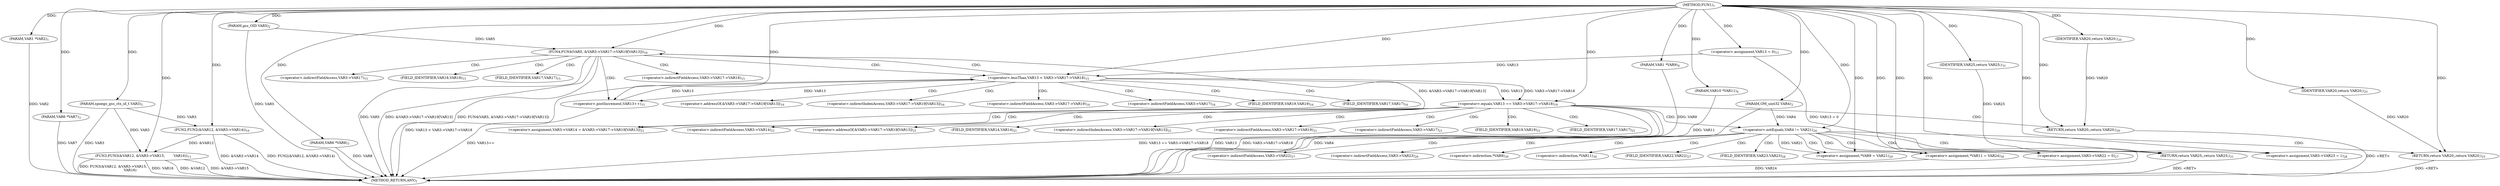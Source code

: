 digraph "FUN1" {  
"8" [label = <(METHOD,FUN1)<SUB>1</SUB>> ]
"113" [label = <(METHOD_RETURN,ANY)<SUB>1</SUB>> ]
"9" [label = <(PARAM,VAR1 *VAR2)<SUB>1</SUB>> ]
"10" [label = <(PARAM,spnego_gss_ctx_id_t VAR3)<SUB>1</SUB>> ]
"11" [label = <(PARAM,OM_uint32 VAR4)<SUB>2</SUB>> ]
"12" [label = <(PARAM,gss_OID VAR5)<SUB>2</SUB>> ]
"13" [label = <(PARAM,VAR6 *VAR7)<SUB>3</SUB>> ]
"14" [label = <(PARAM,VAR6 *VAR8)<SUB>3</SUB>> ]
"15" [label = <(PARAM,VAR1 *VAR9)<SUB>4</SUB>> ]
"16" [label = <(PARAM,VAR10 *VAR11)<SUB>4</SUB>> ]
"20" [label = <(FUN2,FUN2(&amp;VAR12, &amp;VAR3-&gt;VAR14))<SUB>10</SUB>> ]
"27" [label = <(FUN3,FUN3(&amp;VAR12, &amp;VAR3-&gt;VAR15,
 			       VAR16))<SUB>11</SUB>> ]
"74" [label = <(&lt;operator&gt;.assignment,VAR3-&gt;VAR14 = &amp;VAR3-&gt;VAR17-&gt;VAR19[VAR13])<SUB>21</SUB>> ]
"93" [label = <(&lt;operator&gt;.assignment,VAR3-&gt;VAR22 = 0)<SUB>27</SUB>> ]
"98" [label = <(&lt;operator&gt;.assignment,VAR3-&gt;VAR23 = 1)<SUB>28</SUB>> ]
"103" [label = <(&lt;operator&gt;.assignment,*VAR9 = VAR21)<SUB>29</SUB>> ]
"107" [label = <(&lt;operator&gt;.assignment,*VAR11 = VAR24)<SUB>30</SUB>> ]
"111" [label = <(RETURN,return VAR25;,return VAR25;)<SUB>31</SUB>> ]
"40" [label = <(&lt;operator&gt;.lessThan,VAR13 &lt; VAR3-&gt;VAR17-&gt;VAR18)<SUB>15</SUB>> ]
"47" [label = <(&lt;operator&gt;.postIncrement,VAR13++)<SUB>15</SUB>> ]
"64" [label = <(&lt;operator&gt;.equals,VAR13 == VAR3-&gt;VAR17-&gt;VAR18)<SUB>19</SUB>> ]
"87" [label = <(&lt;operator&gt;.notEquals,VAR4 != VAR21)<SUB>24</SUB>> ]
"112" [label = <(IDENTIFIER,VAR25,return VAR25;)<SUB>31</SUB>> ]
"37" [label = <(&lt;operator&gt;.assignment,VAR13 = 0)<SUB>15</SUB>> ]
"72" [label = <(RETURN,return VAR20;,return VAR20;)<SUB>20</SUB>> ]
"91" [label = <(RETURN,return VAR20;,return VAR20;)<SUB>25</SUB>> ]
"51" [label = <(FUN4,FUN4(VAR5, &amp;VAR3-&gt;VAR17-&gt;VAR19[VAR13]))<SUB>16</SUB>> ]
"73" [label = <(IDENTIFIER,VAR20,return VAR20;)<SUB>20</SUB>> ]
"92" [label = <(IDENTIFIER,VAR20,return VAR20;)<SUB>25</SUB>> ]
"75" [label = <(&lt;operator&gt;.indirectFieldAccess,VAR3-&gt;VAR14)<SUB>21</SUB>> ]
"78" [label = <(&lt;operator&gt;.addressOf,&amp;VAR3-&gt;VAR17-&gt;VAR19[VAR13])<SUB>21</SUB>> ]
"94" [label = <(&lt;operator&gt;.indirectFieldAccess,VAR3-&gt;VAR22)<SUB>27</SUB>> ]
"99" [label = <(&lt;operator&gt;.indirectFieldAccess,VAR3-&gt;VAR23)<SUB>28</SUB>> ]
"104" [label = <(&lt;operator&gt;.indirection,*VAR9)<SUB>29</SUB>> ]
"108" [label = <(&lt;operator&gt;.indirection,*VAR11)<SUB>30</SUB>> ]
"42" [label = <(&lt;operator&gt;.indirectFieldAccess,VAR3-&gt;VAR17-&gt;VAR18)<SUB>15</SUB>> ]
"77" [label = <(FIELD_IDENTIFIER,VAR14,VAR14)<SUB>21</SUB>> ]
"79" [label = <(&lt;operator&gt;.indirectIndexAccess,VAR3-&gt;VAR17-&gt;VAR19[VAR13])<SUB>21</SUB>> ]
"96" [label = <(FIELD_IDENTIFIER,VAR22,VAR22)<SUB>27</SUB>> ]
"101" [label = <(FIELD_IDENTIFIER,VAR23,VAR23)<SUB>28</SUB>> ]
"43" [label = <(&lt;operator&gt;.indirectFieldAccess,VAR3-&gt;VAR17)<SUB>15</SUB>> ]
"46" [label = <(FIELD_IDENTIFIER,VAR18,VAR18)<SUB>15</SUB>> ]
"80" [label = <(&lt;operator&gt;.indirectFieldAccess,VAR3-&gt;VAR17-&gt;VAR19)<SUB>21</SUB>> ]
"45" [label = <(FIELD_IDENTIFIER,VAR17,VAR17)<SUB>15</SUB>> ]
"53" [label = <(&lt;operator&gt;.addressOf,&amp;VAR3-&gt;VAR17-&gt;VAR19[VAR13])<SUB>16</SUB>> ]
"81" [label = <(&lt;operator&gt;.indirectFieldAccess,VAR3-&gt;VAR17)<SUB>21</SUB>> ]
"84" [label = <(FIELD_IDENTIFIER,VAR19,VAR19)<SUB>21</SUB>> ]
"54" [label = <(&lt;operator&gt;.indirectIndexAccess,VAR3-&gt;VAR17-&gt;VAR19[VAR13])<SUB>16</SUB>> ]
"83" [label = <(FIELD_IDENTIFIER,VAR17,VAR17)<SUB>21</SUB>> ]
"55" [label = <(&lt;operator&gt;.indirectFieldAccess,VAR3-&gt;VAR17-&gt;VAR19)<SUB>16</SUB>> ]
"56" [label = <(&lt;operator&gt;.indirectFieldAccess,VAR3-&gt;VAR17)<SUB>16</SUB>> ]
"59" [label = <(FIELD_IDENTIFIER,VAR19,VAR19)<SUB>16</SUB>> ]
"58" [label = <(FIELD_IDENTIFIER,VAR17,VAR17)<SUB>16</SUB>> ]
  "111" -> "113"  [ label = "DDG: &lt;RET&gt;"] 
  "91" -> "113"  [ label = "DDG: &lt;RET&gt;"] 
  "72" -> "113"  [ label = "DDG: &lt;RET&gt;"] 
  "9" -> "113"  [ label = "DDG: VAR2"] 
  "10" -> "113"  [ label = "DDG: VAR3"] 
  "11" -> "113"  [ label = "DDG: VAR4"] 
  "12" -> "113"  [ label = "DDG: VAR5"] 
  "13" -> "113"  [ label = "DDG: VAR7"] 
  "14" -> "113"  [ label = "DDG: VAR8"] 
  "15" -> "113"  [ label = "DDG: VAR9"] 
  "16" -> "113"  [ label = "DDG: VAR11"] 
  "20" -> "113"  [ label = "DDG: &amp;VAR3-&gt;VAR14"] 
  "20" -> "113"  [ label = "DDG: FUN2(&amp;VAR12, &amp;VAR3-&gt;VAR14)"] 
  "27" -> "113"  [ label = "DDG: &amp;VAR12"] 
  "27" -> "113"  [ label = "DDG: &amp;VAR3-&gt;VAR15"] 
  "27" -> "113"  [ label = "DDG: FUN3(&amp;VAR12, &amp;VAR3-&gt;VAR15,
 			       VAR16)"] 
  "37" -> "113"  [ label = "DDG: VAR13 = 0"] 
  "40" -> "113"  [ label = "DDG: VAR13 &lt; VAR3-&gt;VAR17-&gt;VAR18"] 
  "51" -> "113"  [ label = "DDG: VAR5"] 
  "51" -> "113"  [ label = "DDG: &amp;VAR3-&gt;VAR17-&gt;VAR19[VAR13]"] 
  "51" -> "113"  [ label = "DDG: FUN4(VAR5, &amp;VAR3-&gt;VAR17-&gt;VAR19[VAR13])"] 
  "47" -> "113"  [ label = "DDG: VAR13++"] 
  "64" -> "113"  [ label = "DDG: VAR13"] 
  "64" -> "113"  [ label = "DDG: VAR3-&gt;VAR17-&gt;VAR18"] 
  "64" -> "113"  [ label = "DDG: VAR13 == VAR3-&gt;VAR17-&gt;VAR18"] 
  "27" -> "113"  [ label = "DDG: VAR16"] 
  "107" -> "113"  [ label = "DDG: VAR24"] 
  "8" -> "9"  [ label = "DDG: "] 
  "8" -> "10"  [ label = "DDG: "] 
  "8" -> "11"  [ label = "DDG: "] 
  "8" -> "12"  [ label = "DDG: "] 
  "8" -> "13"  [ label = "DDG: "] 
  "8" -> "14"  [ label = "DDG: "] 
  "8" -> "15"  [ label = "DDG: "] 
  "8" -> "16"  [ label = "DDG: "] 
  "51" -> "74"  [ label = "DDG: &amp;VAR3-&gt;VAR17-&gt;VAR19[VAR13]"] 
  "8" -> "93"  [ label = "DDG: "] 
  "8" -> "98"  [ label = "DDG: "] 
  "87" -> "103"  [ label = "DDG: VAR21"] 
  "8" -> "103"  [ label = "DDG: "] 
  "8" -> "107"  [ label = "DDG: "] 
  "112" -> "111"  [ label = "DDG: VAR25"] 
  "8" -> "111"  [ label = "DDG: "] 
  "8" -> "20"  [ label = "DDG: "] 
  "10" -> "20"  [ label = "DDG: VAR3"] 
  "20" -> "27"  [ label = "DDG: &amp;VAR12"] 
  "8" -> "27"  [ label = "DDG: "] 
  "10" -> "27"  [ label = "DDG: VAR3"] 
  "8" -> "112"  [ label = "DDG: "] 
  "8" -> "37"  [ label = "DDG: "] 
  "37" -> "40"  [ label = "DDG: VAR13"] 
  "47" -> "40"  [ label = "DDG: VAR13"] 
  "8" -> "40"  [ label = "DDG: "] 
  "40" -> "47"  [ label = "DDG: VAR13"] 
  "8" -> "47"  [ label = "DDG: "] 
  "40" -> "64"  [ label = "DDG: VAR13"] 
  "8" -> "64"  [ label = "DDG: "] 
  "40" -> "64"  [ label = "DDG: VAR3-&gt;VAR17-&gt;VAR18"] 
  "73" -> "72"  [ label = "DDG: VAR20"] 
  "8" -> "72"  [ label = "DDG: "] 
  "11" -> "87"  [ label = "DDG: VAR4"] 
  "8" -> "87"  [ label = "DDG: "] 
  "92" -> "91"  [ label = "DDG: VAR20"] 
  "8" -> "91"  [ label = "DDG: "] 
  "8" -> "73"  [ label = "DDG: "] 
  "8" -> "92"  [ label = "DDG: "] 
  "12" -> "51"  [ label = "DDG: VAR5"] 
  "8" -> "51"  [ label = "DDG: "] 
  "40" -> "51"  [ label = "CDG: "] 
  "40" -> "56"  [ label = "CDG: "] 
  "40" -> "59"  [ label = "CDG: "] 
  "40" -> "54"  [ label = "CDG: "] 
  "40" -> "58"  [ label = "CDG: "] 
  "40" -> "53"  [ label = "CDG: "] 
  "40" -> "55"  [ label = "CDG: "] 
  "64" -> "77"  [ label = "CDG: "] 
  "64" -> "75"  [ label = "CDG: "] 
  "64" -> "81"  [ label = "CDG: "] 
  "64" -> "84"  [ label = "CDG: "] 
  "64" -> "72"  [ label = "CDG: "] 
  "64" -> "74"  [ label = "CDG: "] 
  "64" -> "87"  [ label = "CDG: "] 
  "64" -> "79"  [ label = "CDG: "] 
  "64" -> "80"  [ label = "CDG: "] 
  "64" -> "83"  [ label = "CDG: "] 
  "64" -> "78"  [ label = "CDG: "] 
  "87" -> "107"  [ label = "CDG: "] 
  "87" -> "94"  [ label = "CDG: "] 
  "87" -> "96"  [ label = "CDG: "] 
  "87" -> "98"  [ label = "CDG: "] 
  "87" -> "99"  [ label = "CDG: "] 
  "87" -> "103"  [ label = "CDG: "] 
  "87" -> "104"  [ label = "CDG: "] 
  "87" -> "91"  [ label = "CDG: "] 
  "87" -> "93"  [ label = "CDG: "] 
  "87" -> "101"  [ label = "CDG: "] 
  "87" -> "108"  [ label = "CDG: "] 
  "87" -> "111"  [ label = "CDG: "] 
  "51" -> "47"  [ label = "CDG: "] 
  "51" -> "42"  [ label = "CDG: "] 
  "51" -> "46"  [ label = "CDG: "] 
  "51" -> "45"  [ label = "CDG: "] 
  "51" -> "40"  [ label = "CDG: "] 
  "51" -> "43"  [ label = "CDG: "] 
}
